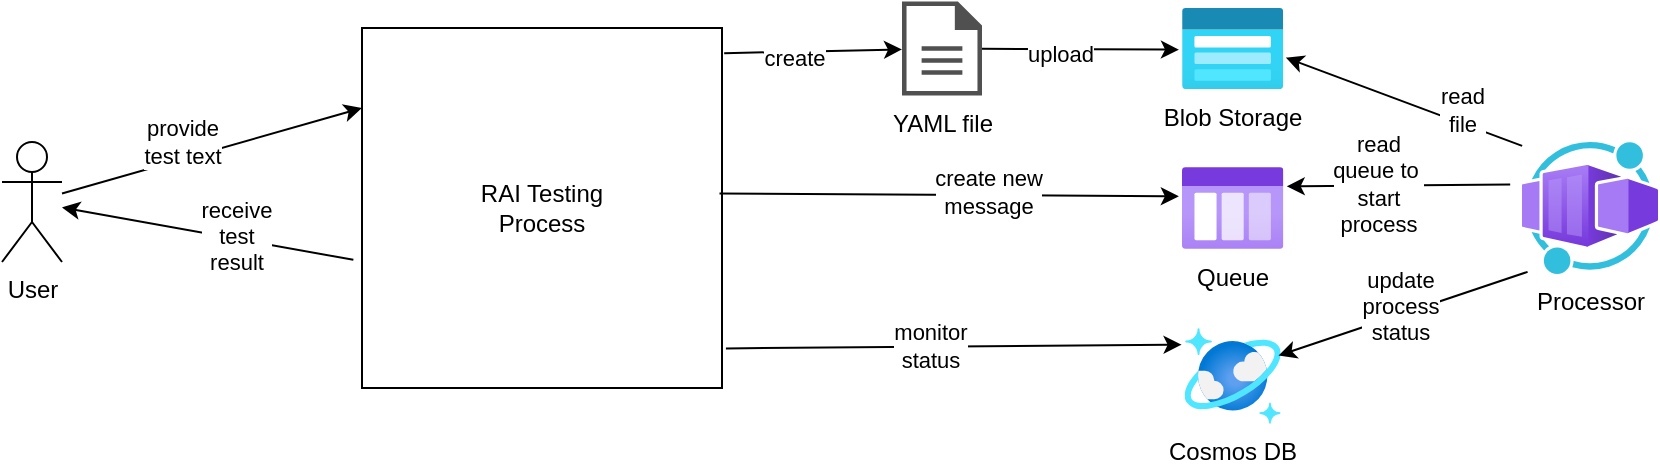 <mxfile version="28.1.2">
  <diagram name="Page-1" id="IqjkWr6LBpPxCR0Guc8m">
    <mxGraphModel dx="1425" dy="829" grid="1" gridSize="10" guides="1" tooltips="1" connect="1" arrows="1" fold="1" page="1" pageScale="1" pageWidth="1100" pageHeight="850" math="0" shadow="0">
      <root>
        <mxCell id="0" />
        <mxCell id="1" parent="0" />
        <mxCell id="sCcm-W3OHmVzhx6xfnmr-4" value="" style="endArrow=classic;html=1;rounded=0;" parent="1" source="sCcm-W3OHmVzhx6xfnmr-2" edge="1">
          <mxGeometry width="50" height="50" relative="1" as="geometry">
            <mxPoint x="520" y="130" as="sourcePoint" />
            <mxPoint x="200" y="210" as="targetPoint" />
          </mxGeometry>
        </mxCell>
        <mxCell id="xgBlmgpWRBWaihuSthFr-5" value="provide&lt;div&gt;test text&lt;/div&gt;" style="edgeLabel;html=1;align=center;verticalAlign=middle;resizable=0;points=[];" vertex="1" connectable="0" parent="sCcm-W3OHmVzhx6xfnmr-4">
          <mxGeometry x="-0.256" y="-1" relative="1" as="geometry">
            <mxPoint x="4" y="-11" as="offset" />
          </mxGeometry>
        </mxCell>
        <mxCell id="sCcm-W3OHmVzhx6xfnmr-2" value="User" style="shape=umlActor;verticalLabelPosition=bottom;verticalAlign=top;html=1;outlineConnect=0;" parent="1" vertex="1">
          <mxGeometry x="20" y="227" width="30" height="60" as="geometry" />
        </mxCell>
        <mxCell id="xgBlmgpWRBWaihuSthFr-1" value="YAML file" style="sketch=0;pointerEvents=1;shadow=0;dashed=0;html=1;strokeColor=none;fillColor=#505050;labelPosition=center;verticalLabelPosition=bottom;verticalAlign=top;outlineConnect=0;align=center;shape=mxgraph.office.concepts.document;" vertex="1" parent="1">
          <mxGeometry x="470" y="156.77" width="40" height="47" as="geometry" />
        </mxCell>
        <mxCell id="xgBlmgpWRBWaihuSthFr-16" value="RAI Testing&lt;div&gt;Process&lt;/div&gt;" style="whiteSpace=wrap;html=1;aspect=fixed;" vertex="1" parent="1">
          <mxGeometry x="200" y="170" width="180" height="180" as="geometry" />
        </mxCell>
        <mxCell id="xgBlmgpWRBWaihuSthFr-17" value="" style="endArrow=classic;html=1;rounded=0;exitX=1.006;exitY=0.07;exitDx=0;exitDy=0;exitPerimeter=0;" edge="1" parent="1" source="xgBlmgpWRBWaihuSthFr-16" target="xgBlmgpWRBWaihuSthFr-1">
          <mxGeometry width="50" height="50" relative="1" as="geometry">
            <mxPoint x="260" y="170" as="sourcePoint" />
            <mxPoint x="310" y="120" as="targetPoint" />
          </mxGeometry>
        </mxCell>
        <mxCell id="xgBlmgpWRBWaihuSthFr-18" value="create" style="edgeLabel;html=1;align=center;verticalAlign=middle;resizable=0;points=[];" vertex="1" connectable="0" parent="xgBlmgpWRBWaihuSthFr-17">
          <mxGeometry x="-0.21" y="-3" relative="1" as="geometry">
            <mxPoint as="offset" />
          </mxGeometry>
        </mxCell>
        <mxCell id="xgBlmgpWRBWaihuSthFr-21" value="" style="endArrow=classic;html=1;rounded=0;entryX=-0.03;entryY=0.514;entryDx=0;entryDy=0;entryPerimeter=0;" edge="1" parent="1" source="xgBlmgpWRBWaihuSthFr-1" target="xgBlmgpWRBWaihuSthFr-12">
          <mxGeometry width="50" height="50" relative="1" as="geometry">
            <mxPoint x="565.68" y="310" as="sourcePoint" />
            <mxPoint x="625.68" y="194" as="targetPoint" />
          </mxGeometry>
        </mxCell>
        <mxCell id="xgBlmgpWRBWaihuSthFr-22" value="upload" style="edgeLabel;html=1;align=center;verticalAlign=middle;resizable=0;points=[];" vertex="1" connectable="0" parent="xgBlmgpWRBWaihuSthFr-21">
          <mxGeometry x="-0.203" y="-2" relative="1" as="geometry">
            <mxPoint as="offset" />
          </mxGeometry>
        </mxCell>
        <mxCell id="xgBlmgpWRBWaihuSthFr-12" value="Blob Storage" style="image;aspect=fixed;html=1;points=[];align=center;fontSize=12;image=img/lib/azure2/storage/Storage_Accounts_Classic.svg;" vertex="1" parent="1">
          <mxGeometry x="610" y="160" width="50.68" height="40.54" as="geometry" />
        </mxCell>
        <mxCell id="xgBlmgpWRBWaihuSthFr-24" value="Queue" style="image;aspect=fixed;html=1;points=[];align=center;fontSize=12;image=img/lib/azure2/general/Storage_Queue.svg;" vertex="1" parent="1">
          <mxGeometry x="610" y="239.41" width="50.68" height="41.18" as="geometry" />
        </mxCell>
        <mxCell id="xgBlmgpWRBWaihuSthFr-25" value="" style="endArrow=classic;html=1;rounded=0;exitX=0.993;exitY=0.46;exitDx=0;exitDy=0;entryX=-0.031;entryY=0.358;entryDx=0;entryDy=0;entryPerimeter=0;exitPerimeter=0;" edge="1" parent="1" source="xgBlmgpWRBWaihuSthFr-16" target="xgBlmgpWRBWaihuSthFr-24">
          <mxGeometry width="50" height="50" relative="1" as="geometry">
            <mxPoint x="380" y="270" as="sourcePoint" />
            <mxPoint x="570" y="270" as="targetPoint" />
          </mxGeometry>
        </mxCell>
        <mxCell id="xgBlmgpWRBWaihuSthFr-26" value="create new&lt;div&gt;message&lt;/div&gt;" style="edgeLabel;html=1;align=center;verticalAlign=middle;resizable=0;points=[];" vertex="1" connectable="0" parent="xgBlmgpWRBWaihuSthFr-25">
          <mxGeometry x="-0.24" y="2" relative="1" as="geometry">
            <mxPoint x="46" as="offset" />
          </mxGeometry>
        </mxCell>
        <mxCell id="xgBlmgpWRBWaihuSthFr-27" value="" style="endArrow=classic;html=1;rounded=0;exitX=1.011;exitY=0.89;exitDx=0;exitDy=0;exitPerimeter=0;entryX=-0.032;entryY=0.174;entryDx=0;entryDy=0;entryPerimeter=0;" edge="1" parent="1" source="xgBlmgpWRBWaihuSthFr-16" target="xgBlmgpWRBWaihuSthFr-8">
          <mxGeometry width="50" height="50" relative="1" as="geometry">
            <mxPoint x="410" y="340" as="sourcePoint" />
            <mxPoint x="640" y="340" as="targetPoint" />
          </mxGeometry>
        </mxCell>
        <mxCell id="xgBlmgpWRBWaihuSthFr-28" value="monitor&lt;div&gt;status&lt;/div&gt;" style="edgeLabel;html=1;align=center;verticalAlign=middle;resizable=0;points=[];" vertex="1" connectable="0" parent="xgBlmgpWRBWaihuSthFr-27">
          <mxGeometry x="-0.109" y="1" relative="1" as="geometry">
            <mxPoint as="offset" />
          </mxGeometry>
        </mxCell>
        <mxCell id="xgBlmgpWRBWaihuSthFr-8" value="Cosmos DB" style="image;aspect=fixed;html=1;points=[];align=center;fontSize=12;image=img/lib/azure2/databases/Azure_Cosmos_DB.svg;" vertex="1" parent="1">
          <mxGeometry x="611.34" y="320" width="48" height="48" as="geometry" />
        </mxCell>
        <mxCell id="xgBlmgpWRBWaihuSthFr-13" value="Processor" style="image;aspect=fixed;html=1;points=[];align=center;fontSize=12;image=img/lib/azure2/other/Worker_Container_App.svg;" vertex="1" parent="1">
          <mxGeometry x="780" y="227" width="68" height="66" as="geometry" />
        </mxCell>
        <mxCell id="xgBlmgpWRBWaihuSthFr-31" value="" style="endArrow=classic;html=1;rounded=0;entryX=1.024;entryY=0.612;entryDx=0;entryDy=0;entryPerimeter=0;exitX=0.001;exitY=0.029;exitDx=0;exitDy=0;exitPerimeter=0;" edge="1" parent="1" source="xgBlmgpWRBWaihuSthFr-13" target="xgBlmgpWRBWaihuSthFr-12">
          <mxGeometry width="50" height="50" relative="1" as="geometry">
            <mxPoint x="760" y="205.27" as="sourcePoint" />
            <mxPoint x="810" y="155.27" as="targetPoint" />
          </mxGeometry>
        </mxCell>
        <mxCell id="xgBlmgpWRBWaihuSthFr-32" value="read&lt;div&gt;file&lt;/div&gt;" style="edgeLabel;html=1;align=center;verticalAlign=middle;resizable=0;points=[];" vertex="1" connectable="0" parent="xgBlmgpWRBWaihuSthFr-31">
          <mxGeometry x="0.234" y="3" relative="1" as="geometry">
            <mxPoint x="44" y="6" as="offset" />
          </mxGeometry>
        </mxCell>
        <mxCell id="xgBlmgpWRBWaihuSthFr-35" value="" style="endArrow=classic;html=1;rounded=0;entryX=1.033;entryY=0.237;entryDx=0;entryDy=0;entryPerimeter=0;exitX=-0.087;exitY=0.322;exitDx=0;exitDy=0;exitPerimeter=0;" edge="1" parent="1" source="xgBlmgpWRBWaihuSthFr-13" target="xgBlmgpWRBWaihuSthFr-24">
          <mxGeometry width="50" height="50" relative="1" as="geometry">
            <mxPoint x="710" y="310" as="sourcePoint" />
            <mxPoint x="760" y="260" as="targetPoint" />
          </mxGeometry>
        </mxCell>
        <mxCell id="xgBlmgpWRBWaihuSthFr-36" value="read&lt;div&gt;queue to&amp;nbsp;&lt;/div&gt;&lt;div&gt;start&lt;/div&gt;&lt;div&gt;process&lt;/div&gt;" style="edgeLabel;html=1;align=center;verticalAlign=middle;resizable=0;points=[];" vertex="1" connectable="0" parent="xgBlmgpWRBWaihuSthFr-35">
          <mxGeometry x="0.193" y="-1" relative="1" as="geometry">
            <mxPoint as="offset" />
          </mxGeometry>
        </mxCell>
        <mxCell id="xgBlmgpWRBWaihuSthFr-37" value="" style="endArrow=classic;html=1;rounded=0;entryX=0.977;entryY=0.287;entryDx=0;entryDy=0;entryPerimeter=0;exitX=0.041;exitY=0.984;exitDx=0;exitDy=0;exitPerimeter=0;" edge="1" parent="1" source="xgBlmgpWRBWaihuSthFr-13" target="xgBlmgpWRBWaihuSthFr-8">
          <mxGeometry width="50" height="50" relative="1" as="geometry">
            <mxPoint x="880" y="170" as="sourcePoint" />
            <mxPoint x="930" y="120" as="targetPoint" />
          </mxGeometry>
        </mxCell>
        <mxCell id="xgBlmgpWRBWaihuSthFr-38" value="update&lt;div&gt;process&lt;/div&gt;&lt;div&gt;status&lt;/div&gt;" style="edgeLabel;html=1;align=center;verticalAlign=middle;resizable=0;points=[];" vertex="1" connectable="0" parent="xgBlmgpWRBWaihuSthFr-37">
          <mxGeometry x="0.003" y="-4" relative="1" as="geometry">
            <mxPoint as="offset" />
          </mxGeometry>
        </mxCell>
        <mxCell id="xgBlmgpWRBWaihuSthFr-39" value="" style="endArrow=classic;html=1;rounded=0;exitX=-0.024;exitY=0.644;exitDx=0;exitDy=0;exitPerimeter=0;" edge="1" parent="1" source="xgBlmgpWRBWaihuSthFr-16" target="sCcm-W3OHmVzhx6xfnmr-2">
          <mxGeometry width="50" height="50" relative="1" as="geometry">
            <mxPoint x="120" y="337" as="sourcePoint" />
            <mxPoint x="170" y="287" as="targetPoint" />
          </mxGeometry>
        </mxCell>
        <mxCell id="xgBlmgpWRBWaihuSthFr-40" value="receive&lt;div&gt;test&lt;/div&gt;&lt;div&gt;result&lt;/div&gt;" style="edgeLabel;html=1;align=center;verticalAlign=middle;resizable=0;points=[];" vertex="1" connectable="0" parent="xgBlmgpWRBWaihuSthFr-39">
          <mxGeometry x="-0.184" y="-1" relative="1" as="geometry">
            <mxPoint as="offset" />
          </mxGeometry>
        </mxCell>
      </root>
    </mxGraphModel>
  </diagram>
</mxfile>
